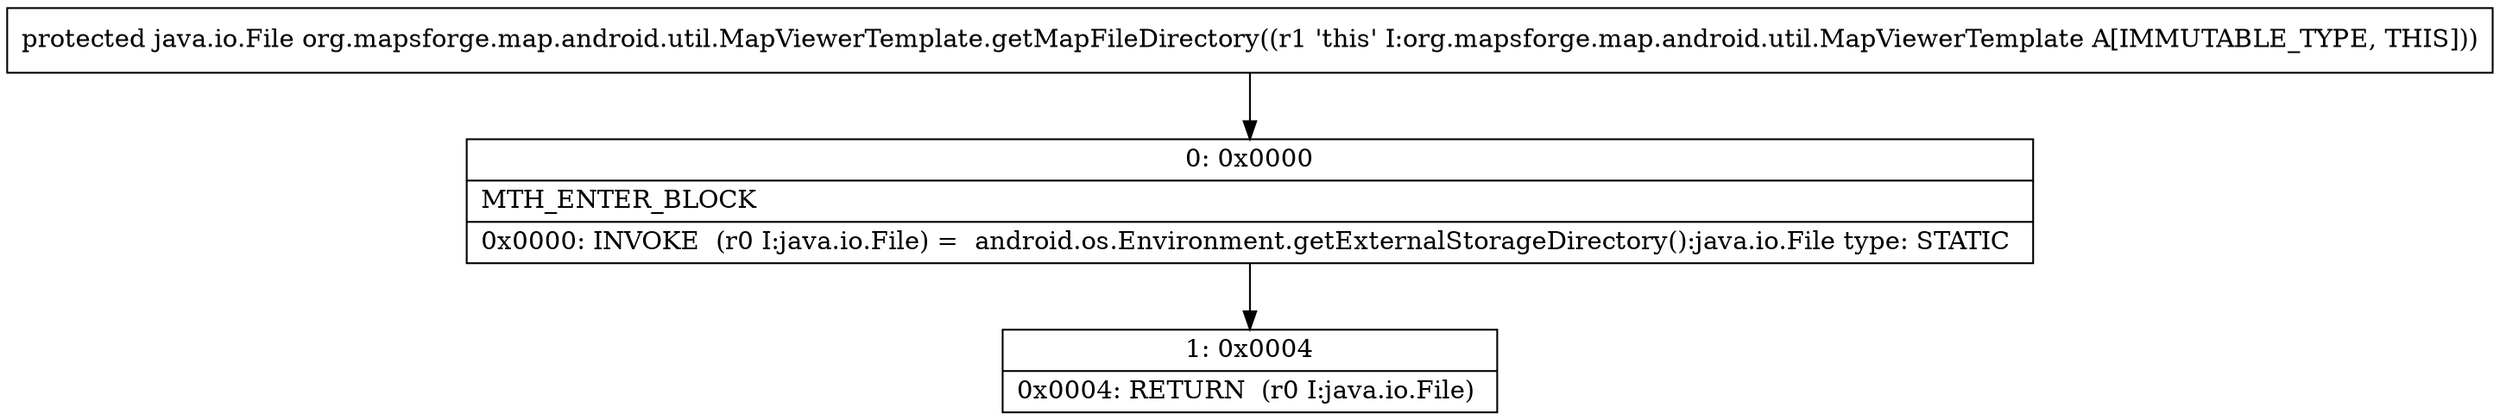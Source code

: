 digraph "CFG fororg.mapsforge.map.android.util.MapViewerTemplate.getMapFileDirectory()Ljava\/io\/File;" {
Node_0 [shape=record,label="{0\:\ 0x0000|MTH_ENTER_BLOCK\l|0x0000: INVOKE  (r0 I:java.io.File) =  android.os.Environment.getExternalStorageDirectory():java.io.File type: STATIC \l}"];
Node_1 [shape=record,label="{1\:\ 0x0004|0x0004: RETURN  (r0 I:java.io.File) \l}"];
MethodNode[shape=record,label="{protected java.io.File org.mapsforge.map.android.util.MapViewerTemplate.getMapFileDirectory((r1 'this' I:org.mapsforge.map.android.util.MapViewerTemplate A[IMMUTABLE_TYPE, THIS])) }"];
MethodNode -> Node_0;
Node_0 -> Node_1;
}

